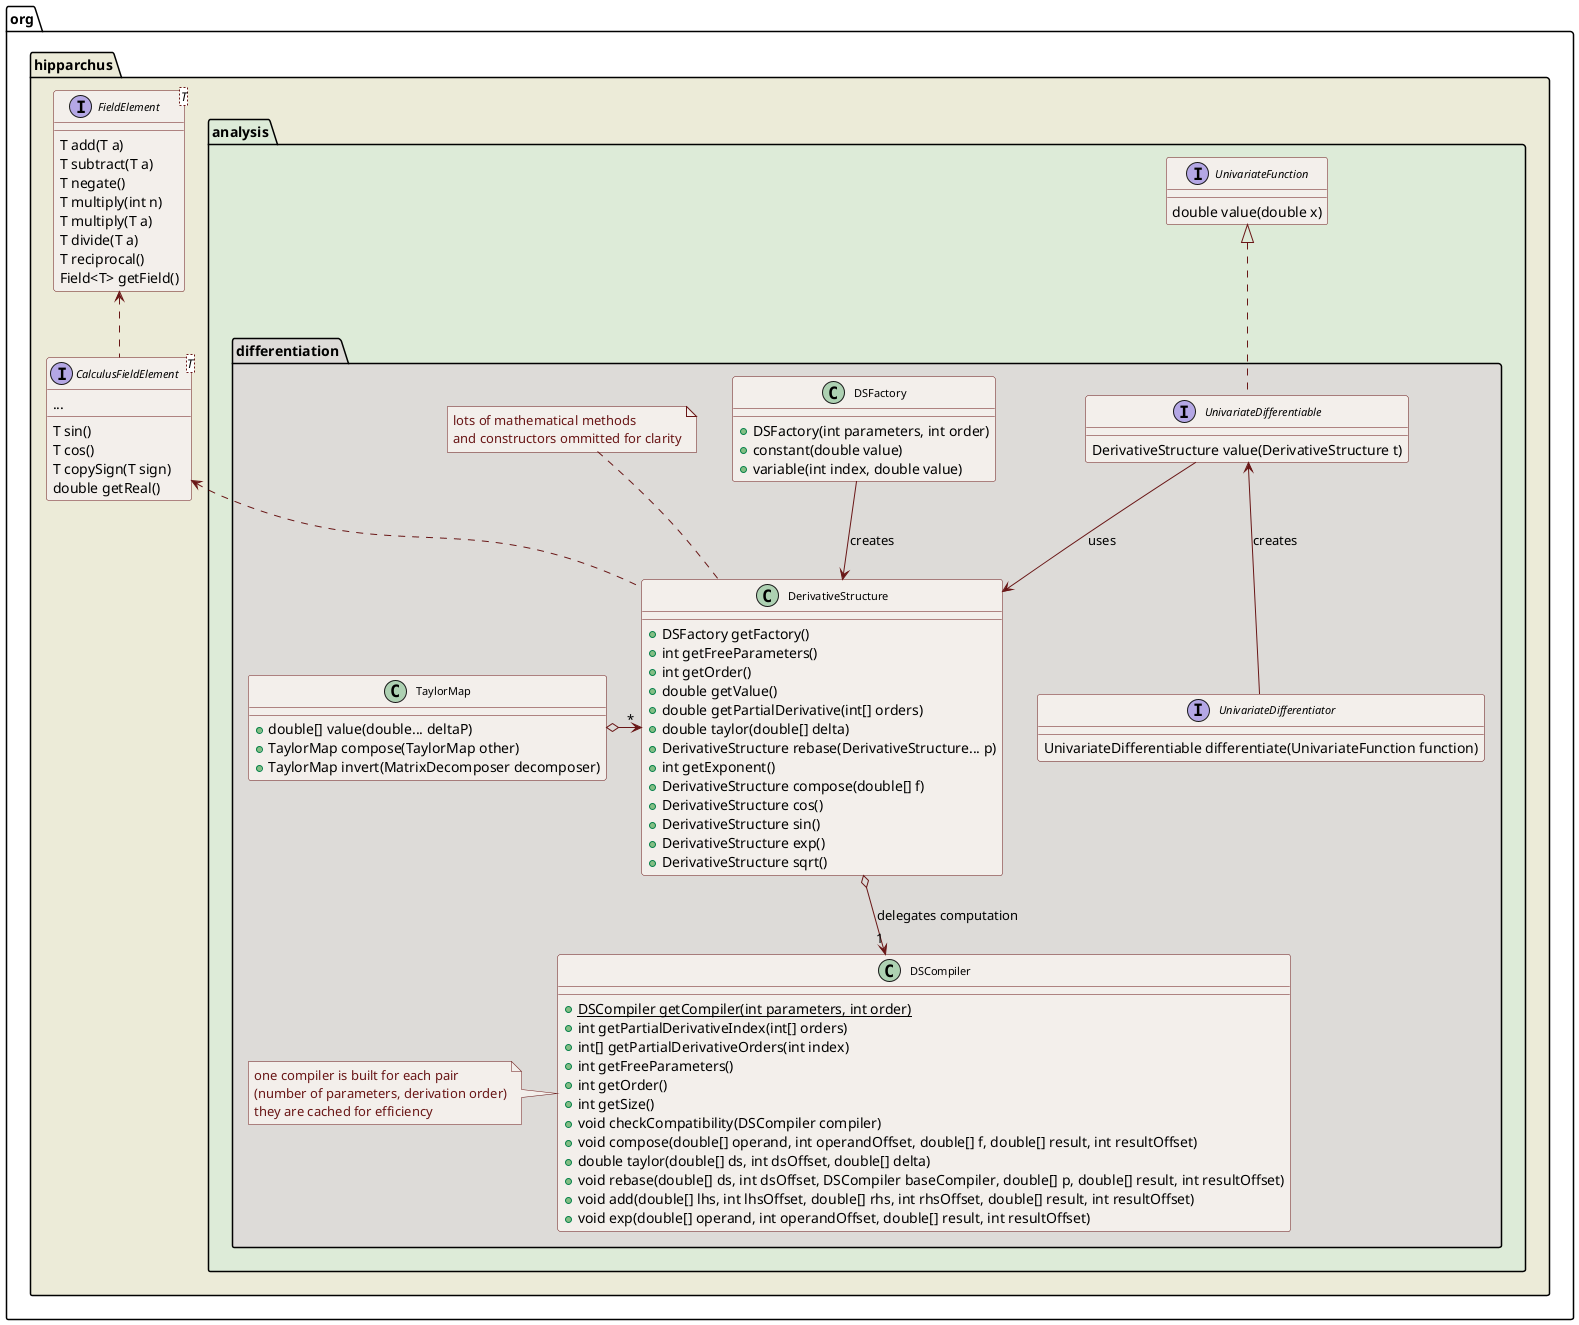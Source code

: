 ' Licensed to the Apache Software Foundation (ASF) under one or more
' contributor license agreements.  See the NOTICE file distributed with
' this work for additional information regarding copyright ownership.
' The ASF licenses this file to You under the Apache License, Version 2.0
' (the "License"); you may not use this file except in compliance with
' the License.  You may obtain a copy of the License at
'
'      http://www.apache.org/licenses/LICENSE-2.0
'
' Unless required by applicable law or agreed to in writing, software
' distributed under the License is distributed on an "AS IS" BASIS,
' WITHOUT WARRANTIES OR CONDITIONS OF ANY KIND, either express or implied.
' See the License for the specific language governing permissions and
' limitations under the License.

@startuml

  skinparam svek                  true
  skinparam ClassBackgroundColor  #F3EFEB
  skinparam ClassArrowColor       #691616
  skinparam ClassBorderColor      #691616
  skinparam NoteBackgroundColor   #F3EFEB
  skinparam NoteBorderColor       #691616
  skinparam NoteFontColor         #691616
  skinparam ClassFontSize         11

  package org.hipparchus #ECEBD8 {

    interface "FieldElement<T>" as FieldElement_T_ {
      T add(T a)
      T subtract(T a)
      T negate()
      T multiply(int n)
      T multiply(T a)
      T divide(T a)
      T reciprocal()
      Field<T> getField()
    }

    interface "CalculusFieldElement<T>" as CalculusFieldElement_T_ {
      T sin()
      T cos()
      ...
      T copySign(T sign)
      double getReal()
    }

    package analysis #DDEBD8  {
      interface UnivariateFunction {
        double value(double x)
      }

      package differentiation #DDDBD8 {

        class DSFactory {
          +DSFactory(int parameters, int order)
          +constant(double value)
          +variable(int index, double value)
        }

        class DerivativeStructure {
          +DSFactory getFactory()
          +int getFreeParameters()
          +int getOrder()
          +double getValue()
          +double getPartialDerivative(int[] orders)
          +double taylor(double[] delta)
          +DerivativeStructure rebase(DerivativeStructure... p)
          +int getExponent()
          +DerivativeStructure compose(double[] f)
          +DerivativeStructure cos()
          +DerivativeStructure sin()
          +DerivativeStructure exp()
          +DerivativeStructure sqrt()
        }
        note top
          lots of mathematical methods
          and constructors ommitted for clarity
        end note

        class DSCompiler {
          {static} +DSCompiler getCompiler(int parameters, int order)
          +int getPartialDerivativeIndex(int[] orders)
          +int[] getPartialDerivativeOrders(int index)
          +int getFreeParameters()
          +int getOrder()
          +int getSize()
          +void checkCompatibility(DSCompiler compiler)
          +void compose(double[] operand, int operandOffset, double[] f, double[] result, int resultOffset)
          +double taylor(double[] ds, int dsOffset, double[] delta)
          +void rebase(double[] ds, int dsOffset, DSCompiler baseCompiler, double[] p, double[] result, int resultOffset)
          +void add(double[] lhs, int lhsOffset, double[] rhs, int rhsOffset, double[] result, int resultOffset)
          +void exp(double[] operand, int operandOffset, double[] result, int resultOffset)
        }
        note left
          one compiler is built for each pair
          (number of parameters, derivation order)
          they are cached for efficiency
        end note

        class TaylorMap {
          +double[] value(double... deltaP)
          +TaylorMap compose(TaylorMap other)
          +TaylorMap invert(MatrixDecomposer decomposer)
        }

        interface UnivariateDifferentiable {
          DerivativeStructure value(DerivativeStructure t)
        }

        interface UnivariateDifferentiator {
          UnivariateDifferentiable differentiate(UnivariateFunction function)
        }

        FieldElement_T_     <..      CalculusFieldElement_T_
        CalculusFieldElement_T_     <..      DerivativeStructure
        DSFactory           --> DerivativeStructure : creates
        DerivativeStructure o--> "1" DSCompiler : delegates computation
        UnivariateFunction  <|..     UnivariateDifferentiable
        UnivariateDifferentiable <-- UnivariateDifferentiator : creates
        UnivariateDifferentiable --> DerivativeStructure : uses
        TaylorMap o-right-> "*" DerivativeStructure

      }
    }
  }

@enduml
